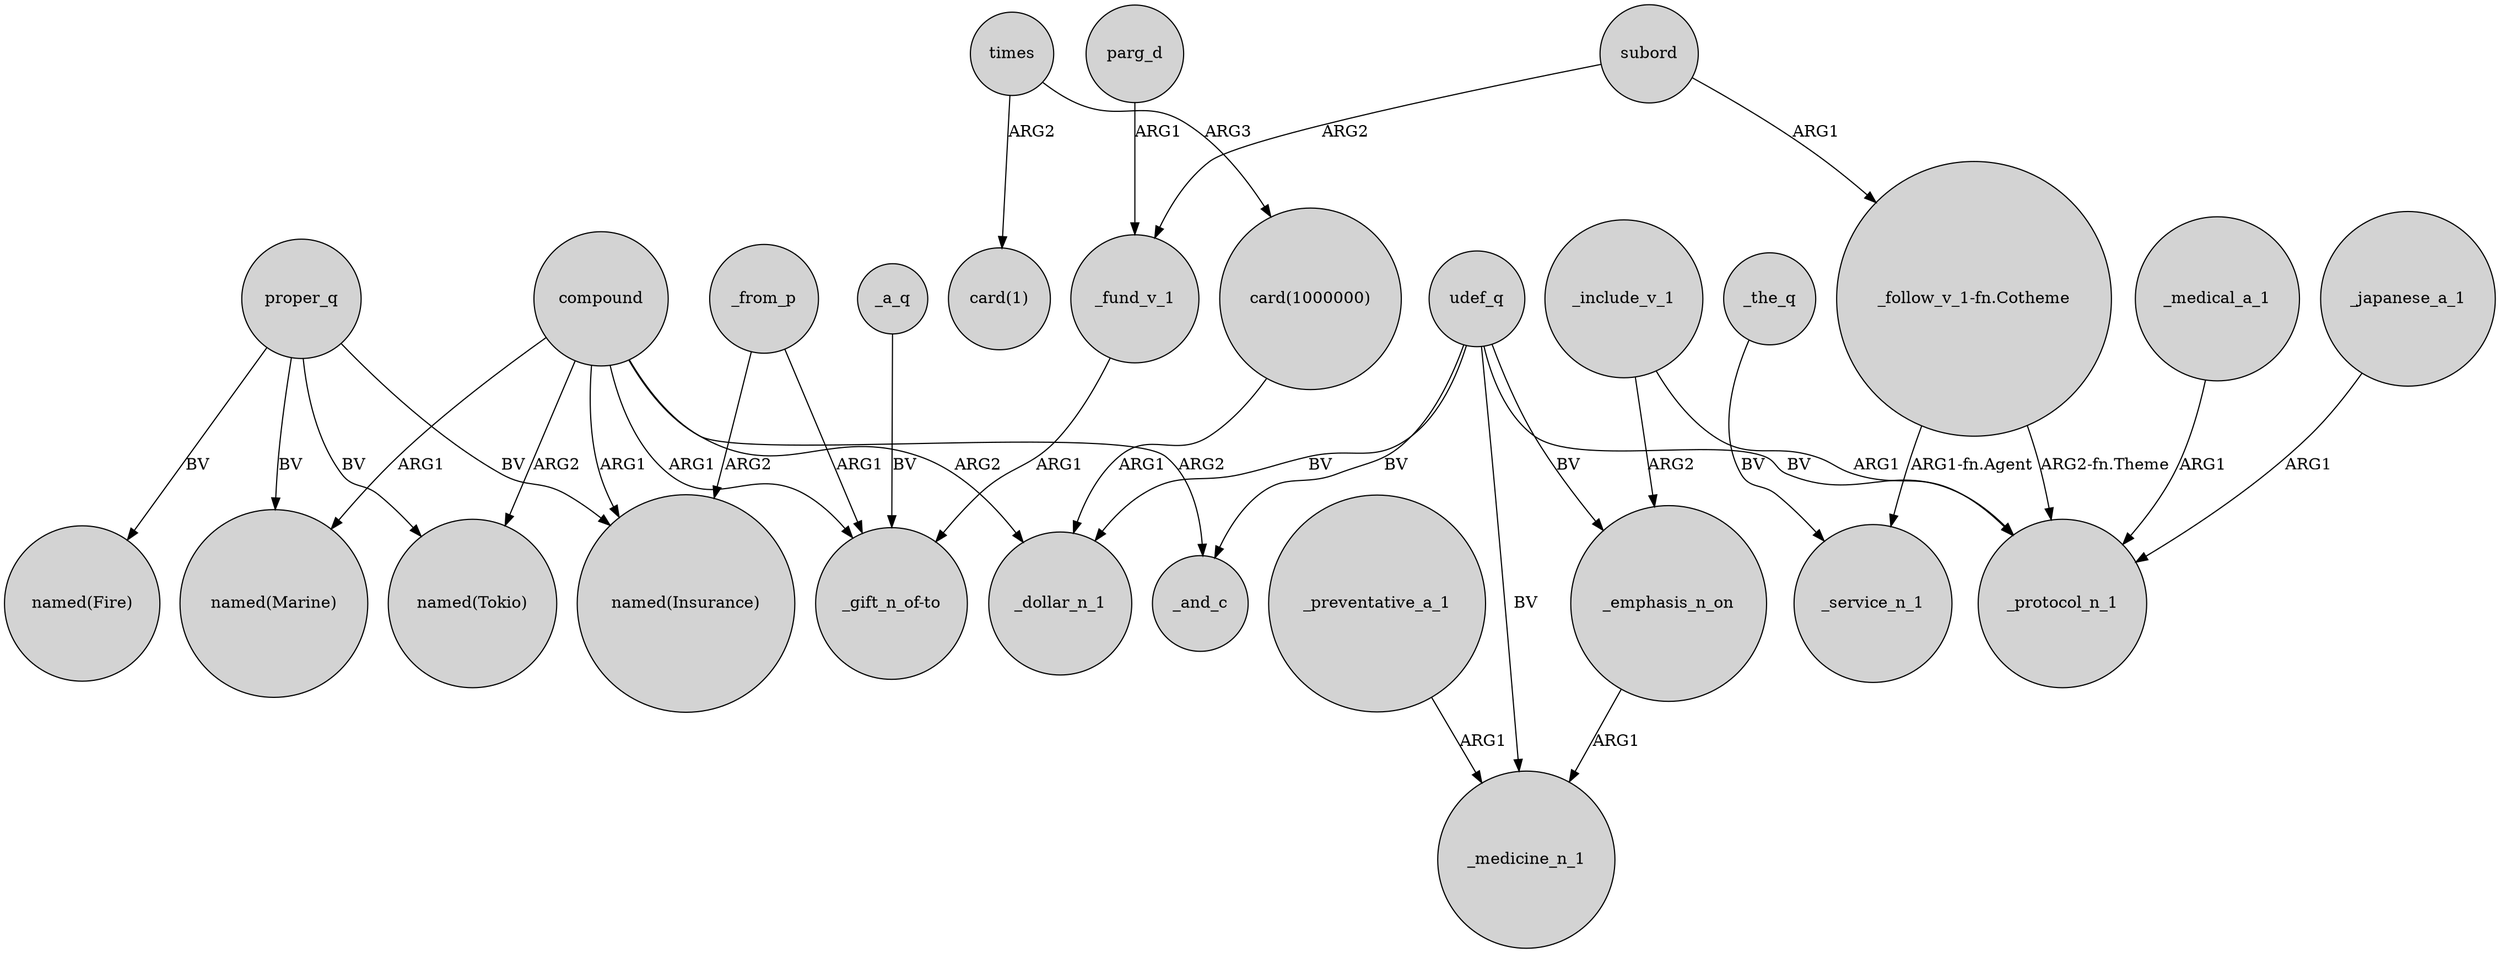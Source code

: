 digraph {
	node [shape=circle style=filled]
	"card(1000000)" -> _dollar_n_1 [label=ARG1]
	"_follow_v_1-fn.Cotheme" -> _protocol_n_1 [label="ARG2-fn.Theme"]
	_medical_a_1 -> _protocol_n_1 [label=ARG1]
	_preventative_a_1 -> _medicine_n_1 [label=ARG1]
	_the_q -> _service_n_1 [label=BV]
	_include_v_1 -> _emphasis_n_on [label=ARG2]
	proper_q -> "named(Fire)" [label=BV]
	_japanese_a_1 -> _protocol_n_1 [label=ARG1]
	proper_q -> "named(Marine)" [label=BV]
	"_follow_v_1-fn.Cotheme" -> _service_n_1 [label="ARG1-fn.Agent"]
	subord -> "_follow_v_1-fn.Cotheme" [label=ARG1]
	_fund_v_1 -> "_gift_n_of-to" [label=ARG1]
	_from_p -> "_gift_n_of-to" [label=ARG1]
	_include_v_1 -> _protocol_n_1 [label=ARG1]
	compound -> _and_c [label=ARG2]
	proper_q -> "named(Tokio)" [label=BV]
	_from_p -> "named(Insurance)" [label=ARG2]
	times -> "card(1)" [label=ARG2]
	times -> "card(1000000)" [label=ARG3]
	compound -> "named(Tokio)" [label=ARG2]
	udef_q -> _emphasis_n_on [label=BV]
	_emphasis_n_on -> _medicine_n_1 [label=ARG1]
	compound -> "named(Marine)" [label=ARG1]
	subord -> _fund_v_1 [label=ARG2]
	proper_q -> "named(Insurance)" [label=BV]
	parg_d -> _fund_v_1 [label=ARG1]
	compound -> "named(Insurance)" [label=ARG1]
	compound -> "_gift_n_of-to" [label=ARG1]
	compound -> _dollar_n_1 [label=ARG2]
	udef_q -> _and_c [label=BV]
	_a_q -> "_gift_n_of-to" [label=BV]
	udef_q -> _protocol_n_1 [label=BV]
	udef_q -> _dollar_n_1 [label=BV]
	udef_q -> _medicine_n_1 [label=BV]
}
